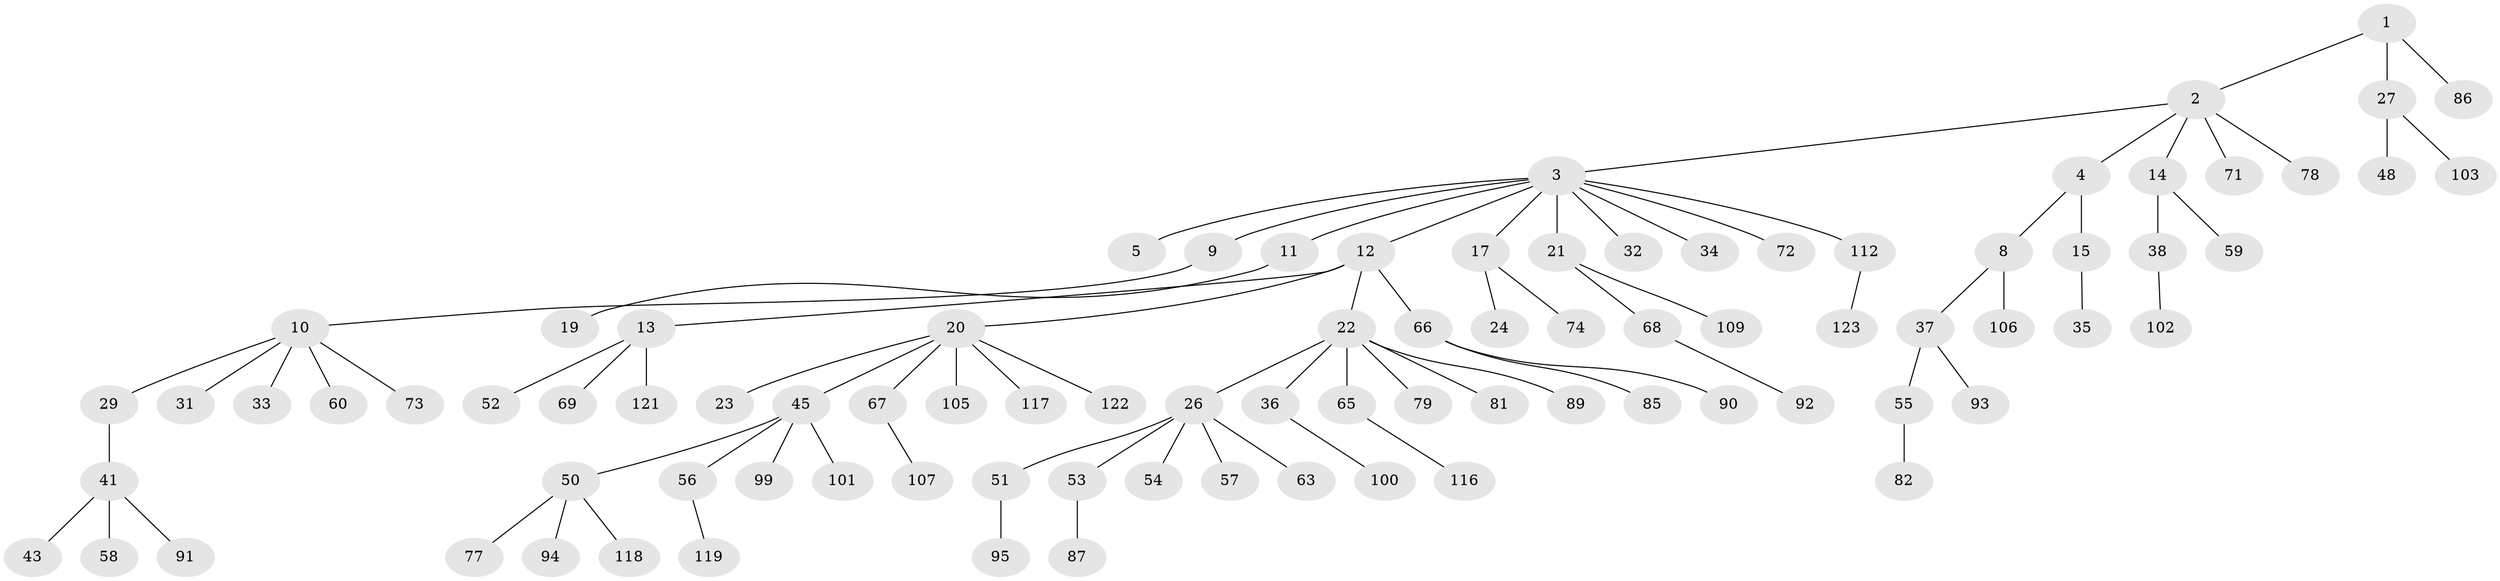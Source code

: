 // Generated by graph-tools (version 1.1) at 2025/52/02/27/25 19:52:11]
// undirected, 88 vertices, 87 edges
graph export_dot {
graph [start="1"]
  node [color=gray90,style=filled];
  1 [super="+46"];
  2 [super="+7"];
  3 [super="+6"];
  4 [super="+42"];
  5;
  8;
  9;
  10 [super="+16"];
  11 [super="+98"];
  12 [super="+18"];
  13 [super="+47"];
  14;
  15;
  17 [super="+70"];
  19;
  20 [super="+28"];
  21 [super="+97"];
  22 [super="+25"];
  23 [super="+88"];
  24;
  26 [super="+49"];
  27 [super="+30"];
  29 [super="+39"];
  31;
  32;
  33;
  34;
  35 [super="+80"];
  36;
  37 [super="+44"];
  38 [super="+40"];
  41 [super="+111"];
  43;
  45 [super="+108"];
  48;
  50 [super="+96"];
  51 [super="+83"];
  52;
  53 [super="+62"];
  54 [super="+76"];
  55 [super="+64"];
  56;
  57 [super="+61"];
  58;
  59;
  60;
  63 [super="+114"];
  65 [super="+104"];
  66 [super="+84"];
  67 [super="+110"];
  68;
  69 [super="+75"];
  71;
  72;
  73;
  74;
  77;
  78;
  79;
  81;
  82;
  85;
  86;
  87;
  89 [super="+124"];
  90;
  91;
  92;
  93;
  94;
  95 [super="+125"];
  99;
  100;
  101;
  102;
  103;
  105;
  106 [super="+113"];
  107;
  109 [super="+115"];
  112;
  116;
  117;
  118 [super="+120"];
  119;
  121;
  122;
  123;
  1 -- 2;
  1 -- 27;
  1 -- 86;
  2 -- 3;
  2 -- 4;
  2 -- 78;
  2 -- 14;
  2 -- 71;
  3 -- 5;
  3 -- 9;
  3 -- 17;
  3 -- 21;
  3 -- 32;
  3 -- 72;
  3 -- 112;
  3 -- 34;
  3 -- 11;
  3 -- 12;
  4 -- 8;
  4 -- 15;
  8 -- 37;
  8 -- 106;
  9 -- 10;
  10 -- 33;
  10 -- 73;
  10 -- 60;
  10 -- 29;
  10 -- 31;
  11 -- 19;
  12 -- 13;
  12 -- 20;
  12 -- 66;
  12 -- 22;
  13 -- 52;
  13 -- 69;
  13 -- 121;
  14 -- 38;
  14 -- 59;
  15 -- 35;
  17 -- 24;
  17 -- 74;
  20 -- 23;
  20 -- 105;
  20 -- 67;
  20 -- 117;
  20 -- 122;
  20 -- 45;
  21 -- 68;
  21 -- 109;
  22 -- 81;
  22 -- 65;
  22 -- 36;
  22 -- 89;
  22 -- 26;
  22 -- 79;
  26 -- 51;
  26 -- 57;
  26 -- 53;
  26 -- 54;
  26 -- 63;
  27 -- 48;
  27 -- 103;
  29 -- 41;
  36 -- 100;
  37 -- 93;
  37 -- 55;
  38 -- 102;
  41 -- 43;
  41 -- 58;
  41 -- 91;
  45 -- 50;
  45 -- 56;
  45 -- 99;
  45 -- 101;
  50 -- 77;
  50 -- 94;
  50 -- 118;
  51 -- 95;
  53 -- 87;
  55 -- 82;
  56 -- 119;
  65 -- 116;
  66 -- 85;
  66 -- 90;
  67 -- 107;
  68 -- 92;
  112 -- 123;
}
